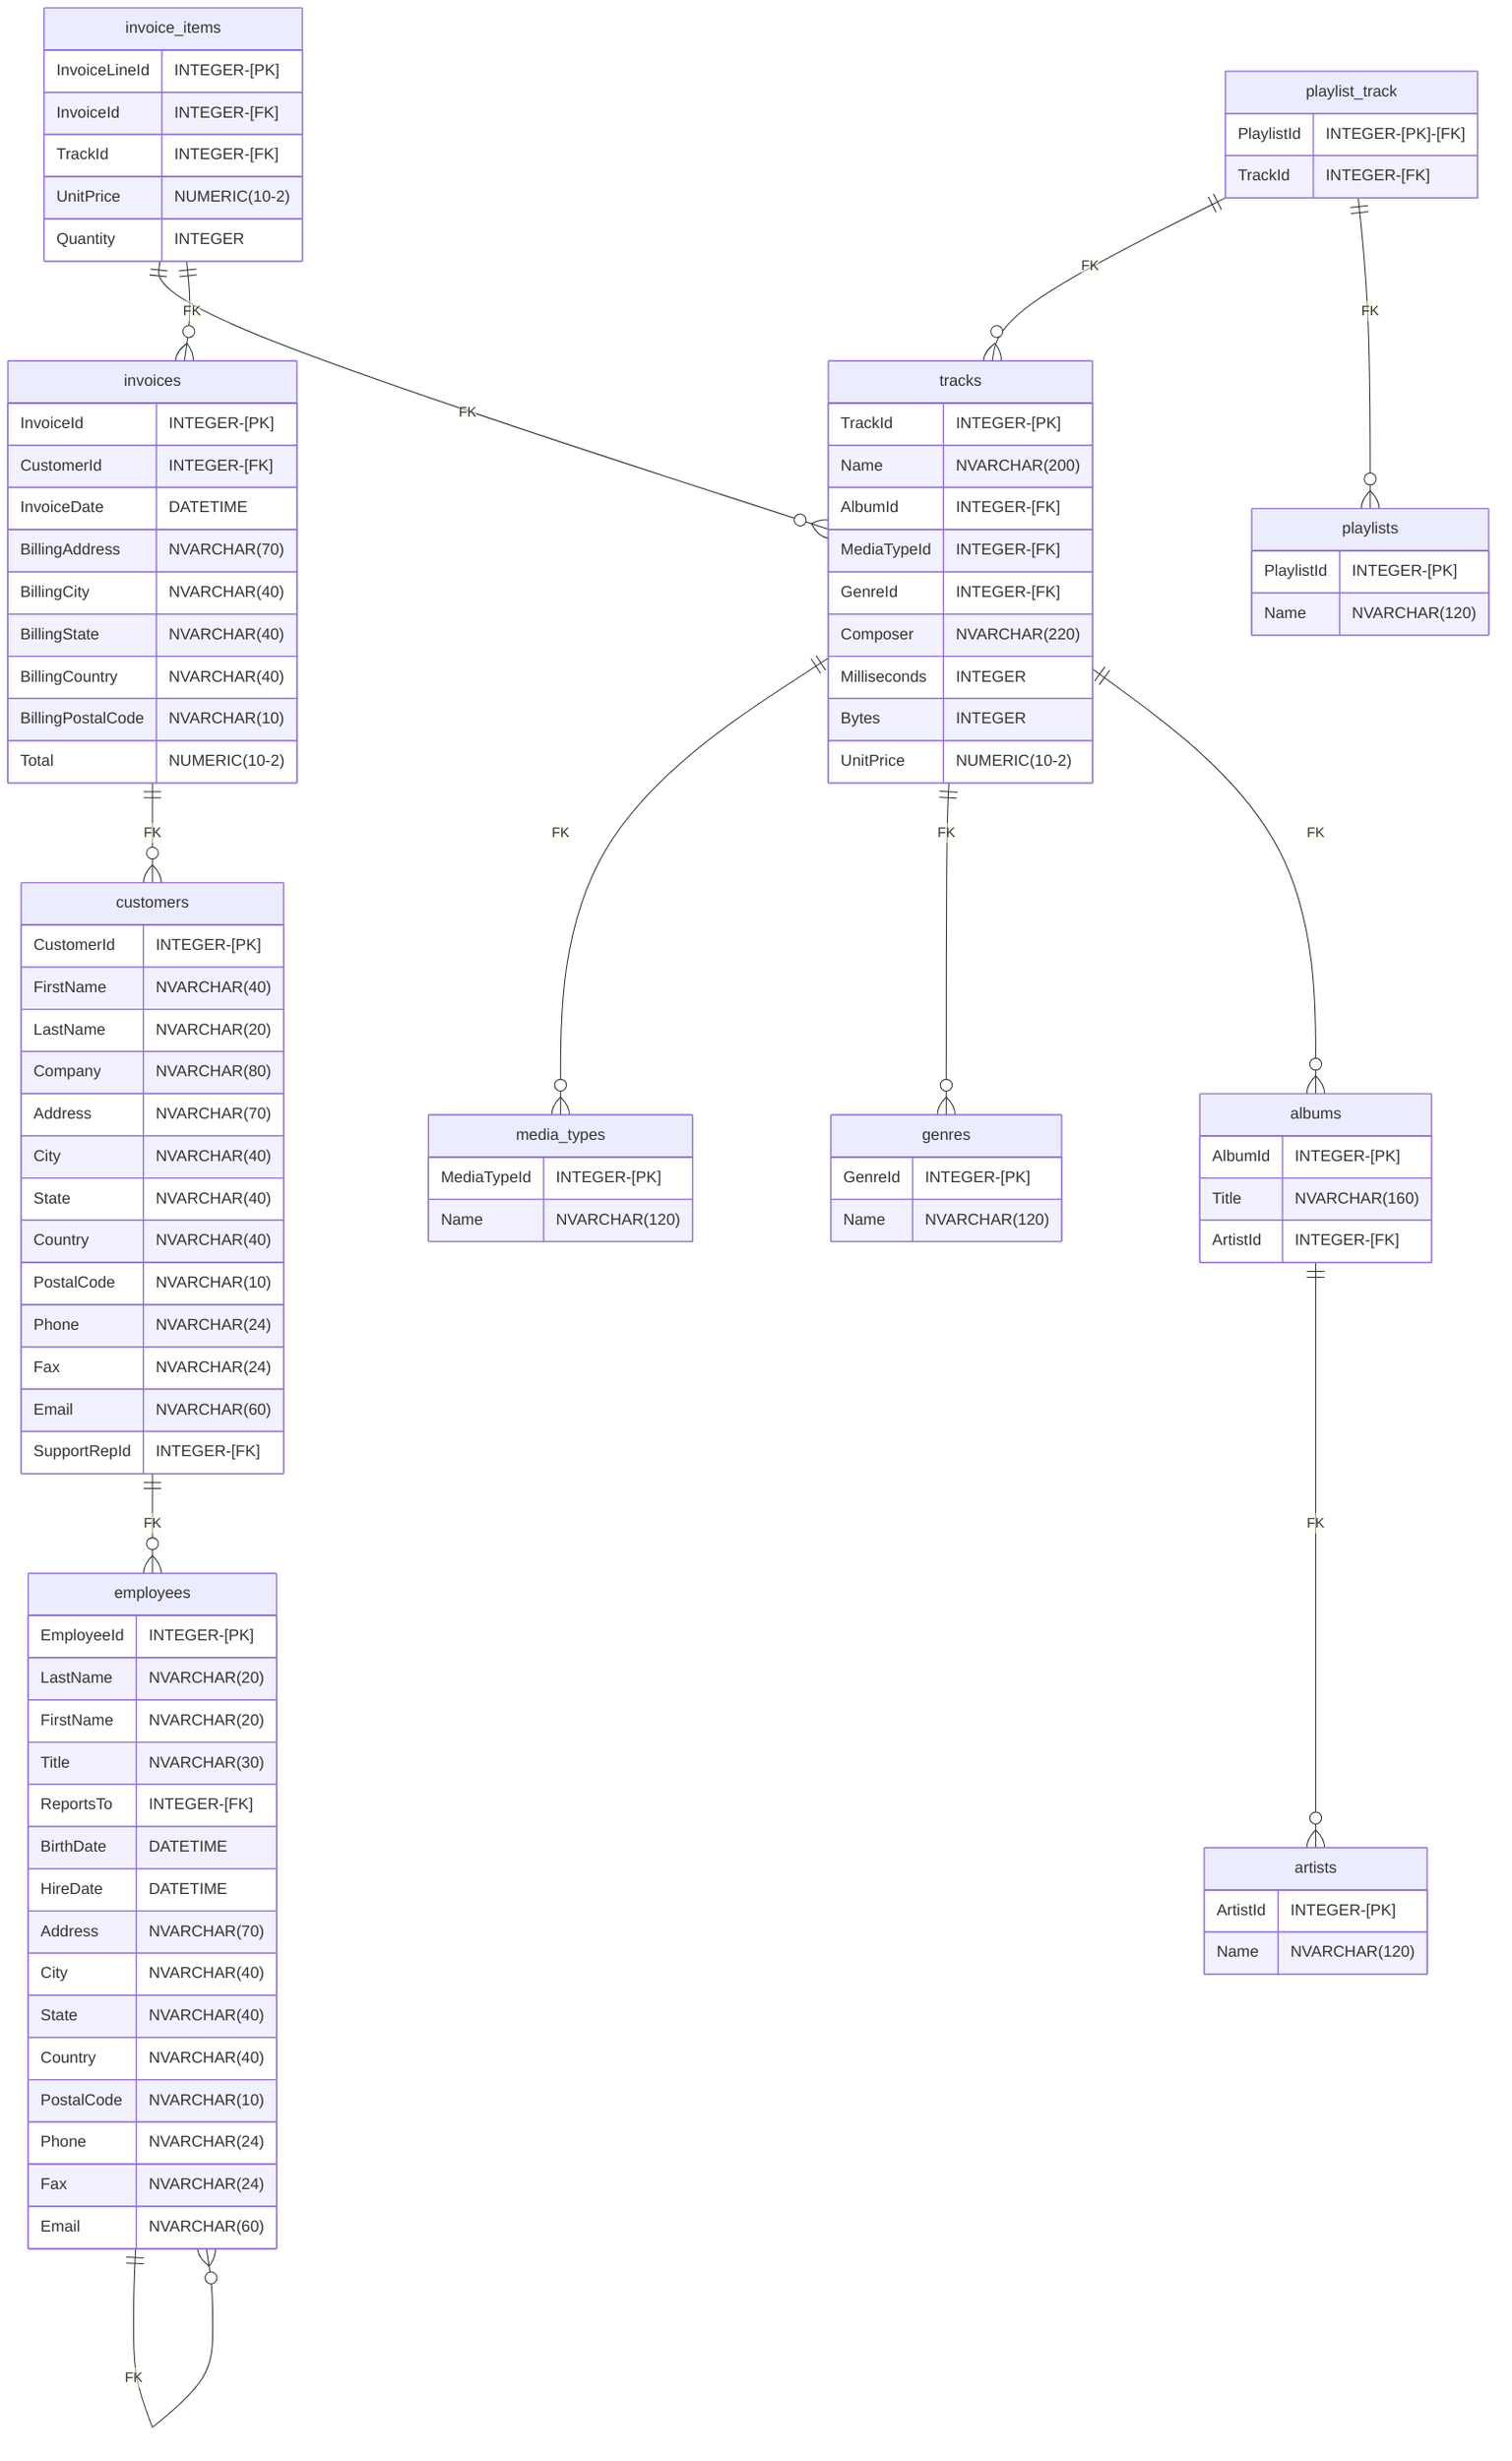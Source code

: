erDiagram
    albums {
        AlbumId INTEGER-[PK]
        Title NVARCHAR(160)
        ArtistId INTEGER-[FK]
    }
    artists {
        ArtistId INTEGER-[PK]
        Name NVARCHAR(120)
    }
    customers {
        CustomerId INTEGER-[PK]
        FirstName NVARCHAR(40)
        LastName NVARCHAR(20)
        Company NVARCHAR(80)
        Address NVARCHAR(70)
        City NVARCHAR(40)
        State NVARCHAR(40)
        Country NVARCHAR(40)
        PostalCode NVARCHAR(10)
        Phone NVARCHAR(24)
        Fax NVARCHAR(24)
        Email NVARCHAR(60)
        SupportRepId INTEGER-[FK]
    }
    employees {
        EmployeeId INTEGER-[PK]
        LastName NVARCHAR(20)
        FirstName NVARCHAR(20)
        Title NVARCHAR(30)
        ReportsTo INTEGER-[FK]
        BirthDate DATETIME
        HireDate DATETIME
        Address NVARCHAR(70)
        City NVARCHAR(40)
        State NVARCHAR(40)
        Country NVARCHAR(40)
        PostalCode NVARCHAR(10)
        Phone NVARCHAR(24)
        Fax NVARCHAR(24)
        Email NVARCHAR(60)
    }
    genres {
        GenreId INTEGER-[PK]
        Name NVARCHAR(120)
    }
    invoices {
        InvoiceId INTEGER-[PK]
        CustomerId INTEGER-[FK]
        InvoiceDate DATETIME
        BillingAddress NVARCHAR(70)
        BillingCity NVARCHAR(40)
        BillingState NVARCHAR(40)
        BillingCountry NVARCHAR(40)
        BillingPostalCode NVARCHAR(10)
        Total NUMERIC(10-2)
    }
    invoice_items {
        InvoiceLineId INTEGER-[PK]
        InvoiceId INTEGER-[FK]
        TrackId INTEGER-[FK]
        UnitPrice NUMERIC(10-2)
        Quantity INTEGER
    }
    media_types {
        MediaTypeId INTEGER-[PK]
        Name NVARCHAR(120)
    }
    playlists {
        PlaylistId INTEGER-[PK]
        Name NVARCHAR(120)
    }
    playlist_track {
        PlaylistId INTEGER-[PK]-[FK]
        TrackId INTEGER-[FK]
    }
    tracks {
        TrackId INTEGER-[PK]
        Name NVARCHAR(200)
        AlbumId INTEGER-[FK]
        MediaTypeId INTEGER-[FK]
        GenreId INTEGER-[FK]
        Composer NVARCHAR(220)
        Milliseconds INTEGER
        Bytes INTEGER
        UnitPrice NUMERIC(10-2)
    }
    albums ||--o{ artists : FK
    customers ||--o{ employees : FK
    employees ||--o{ employees : FK
    invoices ||--o{ customers : FK
    invoice_items ||--o{ tracks : FK
    invoice_items ||--o{ invoices : FK
    playlist_track ||--o{ tracks : FK
    playlist_track ||--o{ playlists : FK
    tracks ||--o{ media_types : FK
    tracks ||--o{ genres : FK
    tracks ||--o{ albums : FK